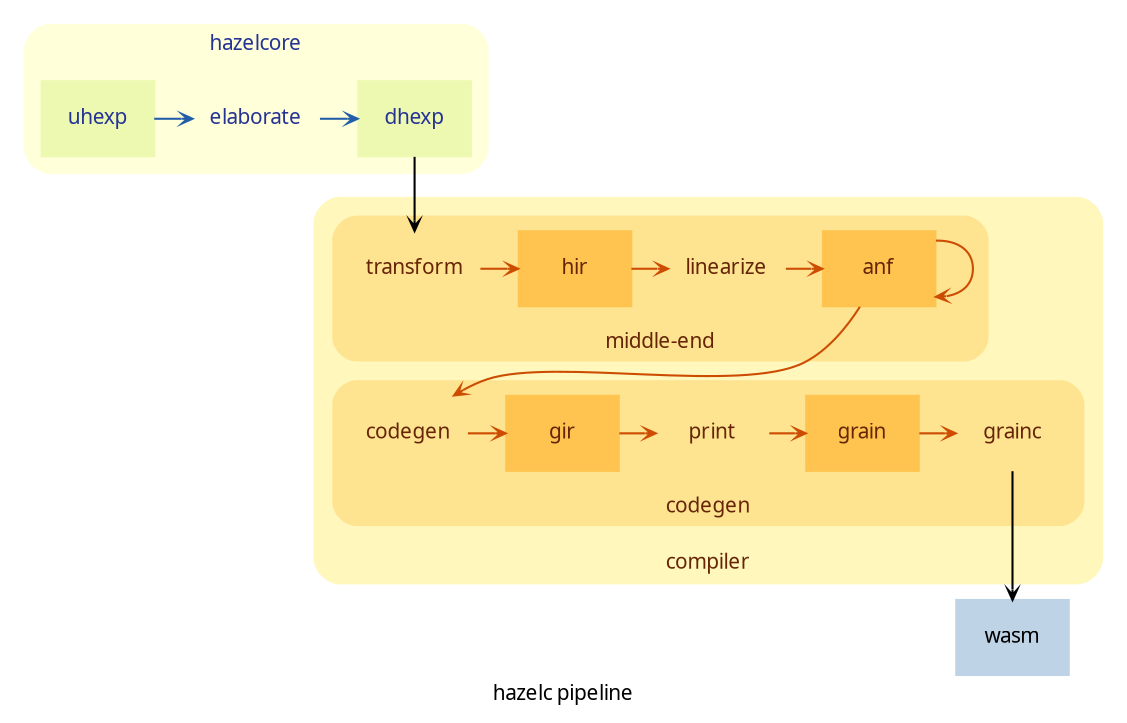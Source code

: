 digraph pipeline {
  label = "hazelc pipeline"
  newrank = true;

  graph [ fontname = "Fira Code", fontsize = 10.0                                   ];
  node  [ fontname = "Fira Code", fontsize = 10.0,                                  ];
  edge  [ fontname = "Fira Code", fontsize = 9.0 , arrowhead="vee", arrowsize = 0.5 ];

  subgraph cluster_hazelcore {
    label = "hazelcore";
    rank = same;

    graph [ colorscheme = ylgnbu9, fontcolor = 8 ];
    node  [ colorscheme = ylgnbu9, fontcolor = 8 ];
    edge  [ colorscheme = ylgnbu9, color = 7 ];

    style = rounded;
    bgcolor = 1;
    color = 1;

    node        [ shape = plaintext,  ];
    elaborate   [ label = "elaborate" ];

    node        [ shape = box, style = filled, color = 2, fillcolor = 2 ];
    uhexp       [ label = "uhexp" ];
    dhexp       [ label = "dhexp" ];

    uhexp -> elaborate -> dhexp;
  }

  subgraph cluster_compiler {
    label = "compiler";
    labelloc = b;

    graph [ colorscheme = ylorbr9, fontcolor = 9 ];
    node  [ colorscheme = ylorbr9, fontcolor = 9 ];
    edge  [ colorscheme = ylorbr9, color = 7 ];

    style = rounded;
    bgcolor = 2;
    color = 2;

    subgraph cluster_middle_end {
      label = "middle-end"
      rank = same;

      style = rounded;
      bgcolor = 3;

      node        [ shape = plaintext   ];
      transform   [ label = "transform" ];
      linearize   [ label = "linearize" ];

      node        [ shape = box, style = filled, color = 4, fillcolor = 4 ];
      hir         [ label = "hir" ];
      anf         [ label = "anf" ];

      transform -> hir -> linearize -> anf -> anf;
    }

    subgraph cluster_codegen {
      label = "codegen"
      rank = same;

      style = rounded;
      bgcolor = 3;

      node        [ shape = plaintext   ];
      codegen     [ label = "codegen"   ];
      print       [ label = "print"     ];
      grainc      [ label = "grainc"    ];

      node        [ shape = box, style = filled, color = 4, fillcolor = 4 ];
      gir         [ label = "gir"   ];
      grain       [ label = "grain" ];

      codegen -> gir -> print -> grain -> grainc
    }

    anf -> codegen;
  }

  node  [ shape = box, style = filled, colorscheme = bupu9, color = 3, fillcolor = 3  ];
  wasm  [ label = "wasm"  ];

  dhexp -> transform;
  grainc -> wasm;
}
